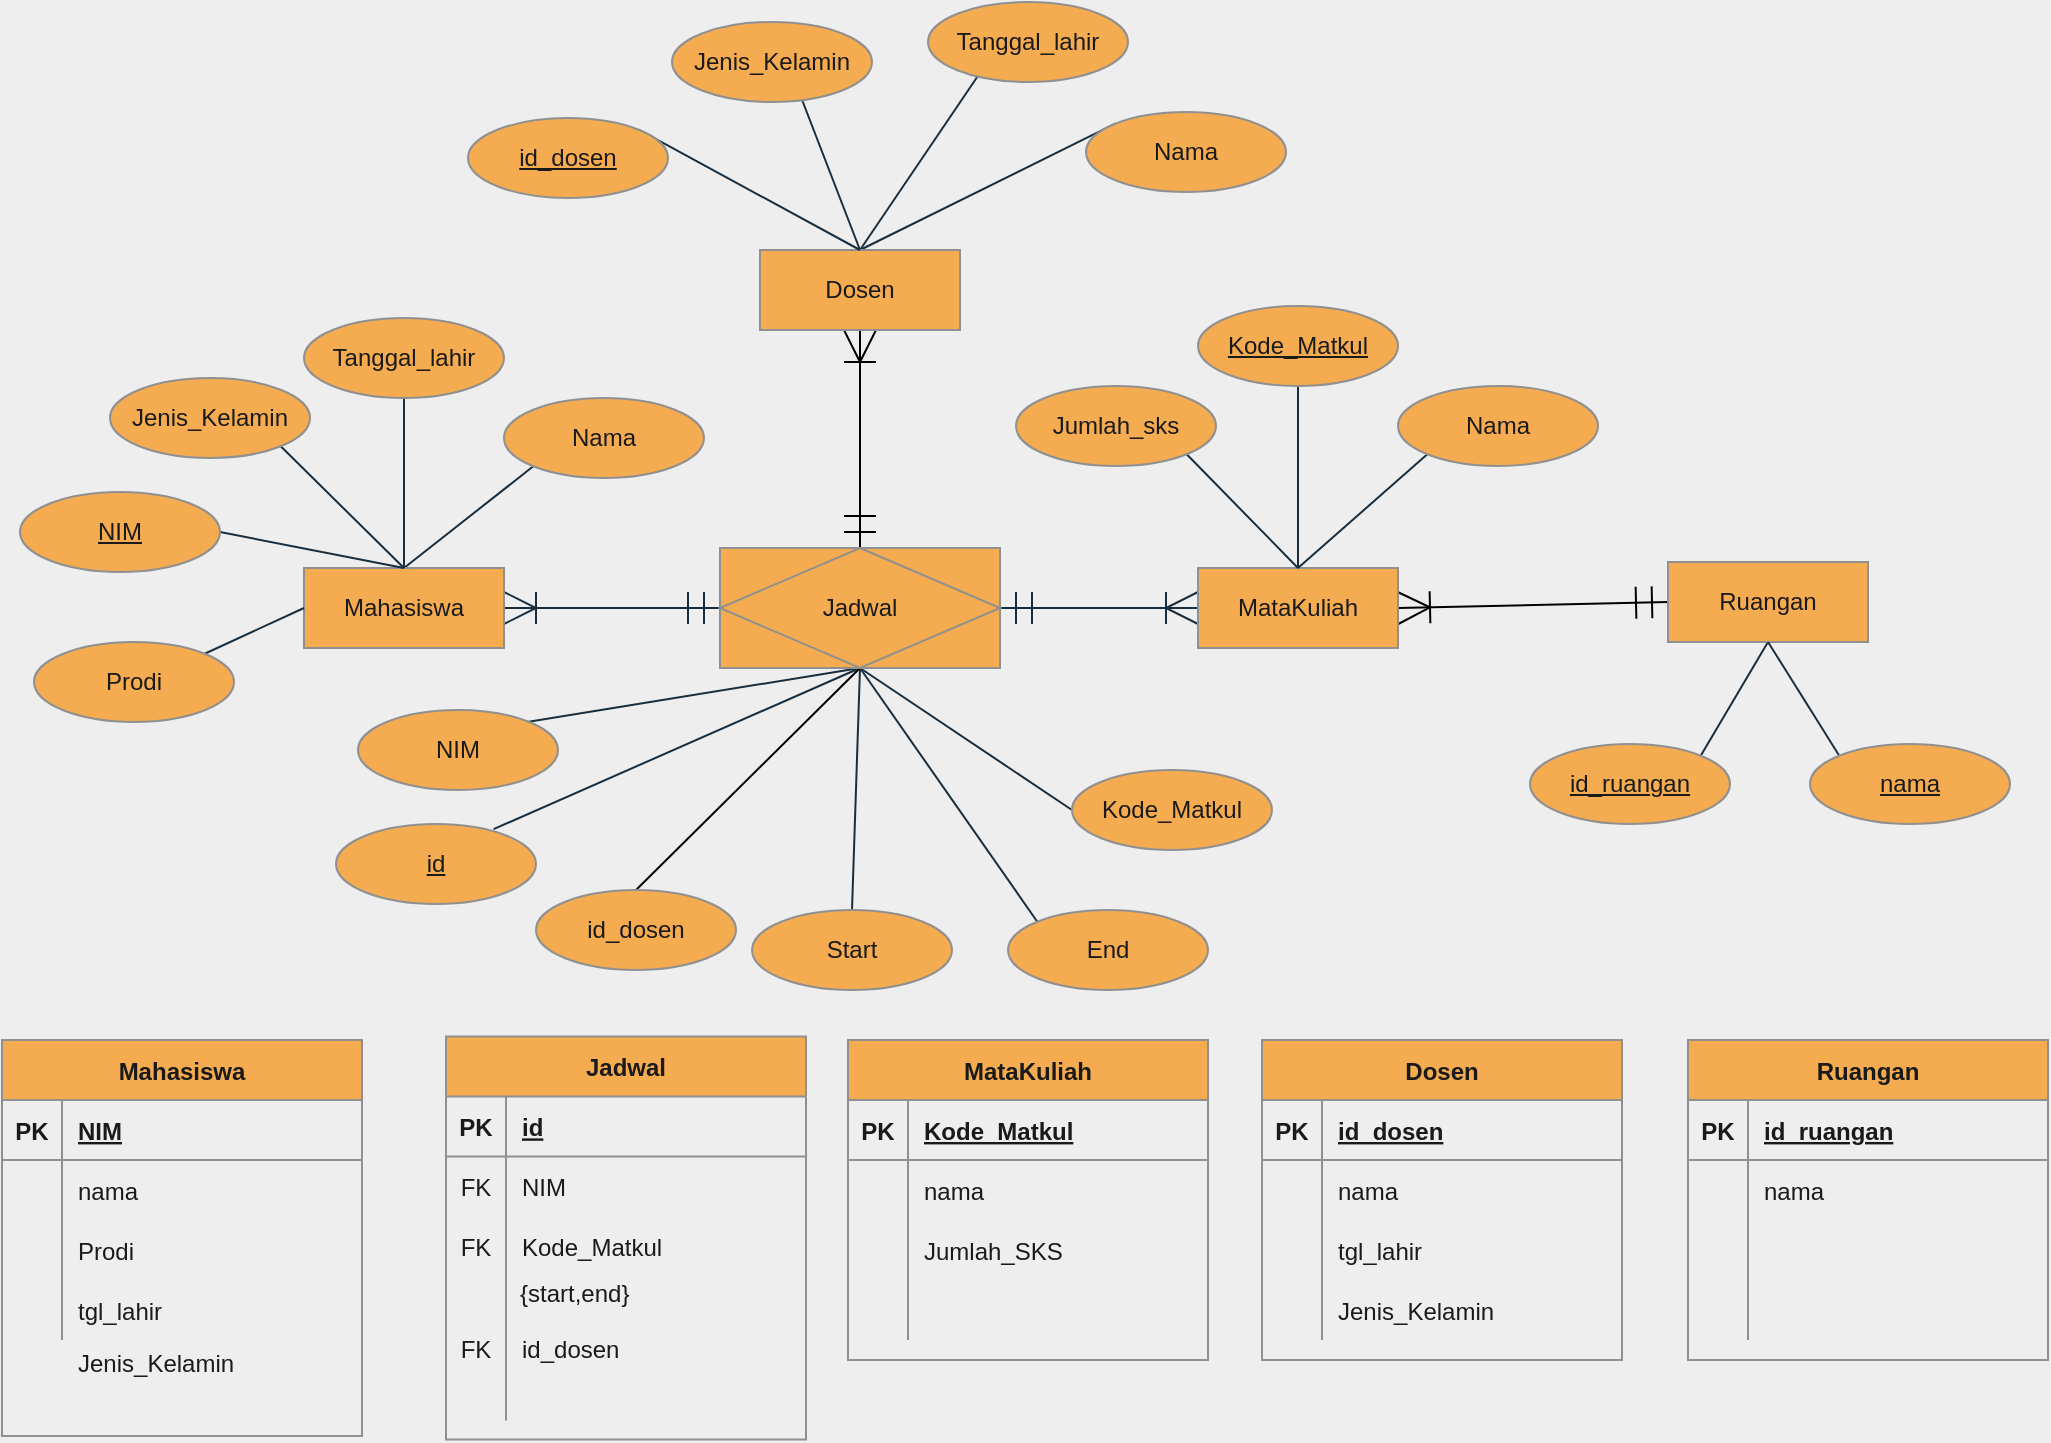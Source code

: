 <mxfile version="20.2.7" type="github">
  <diagram id="R2lEEEUBdFMjLlhIrx00" name="Page-1">
    <mxGraphModel dx="2077" dy="948" grid="0" gridSize="10" guides="1" tooltips="1" connect="1" arrows="1" fold="1" page="1" pageScale="1" pageWidth="1169" pageHeight="827" background="#EEEEEE" math="0" shadow="0" extFonts="Permanent Marker^https://fonts.googleapis.com/css?family=Permanent+Marker">
      <root>
        <mxCell id="0" />
        <mxCell id="1" parent="0" />
        <mxCell id="tj1qAG6clzv4lK2zqUOr-30" style="edgeStyle=none;curved=1;rounded=0;orthogonalLoop=1;jettySize=auto;html=1;exitX=1;exitY=0.5;exitDx=0;exitDy=0;entryX=0;entryY=0.5;entryDx=0;entryDy=0;fontColor=#1A1A1A;endArrow=ERmandOne;startSize=14;endSize=14;sourcePerimeterSpacing=8;targetPerimeterSpacing=8;strokeColor=#182E3E;endFill=0;startArrow=ERoneToMany;startFill=0;" parent="1" source="tj1qAG6clzv4lK2zqUOr-27" target="tj1qAG6clzv4lK2zqUOr-28" edge="1">
          <mxGeometry relative="1" as="geometry" />
        </mxCell>
        <mxCell id="tj1qAG6clzv4lK2zqUOr-43" style="edgeStyle=none;curved=1;rounded=0;orthogonalLoop=1;jettySize=auto;html=1;exitX=0.5;exitY=0;exitDx=0;exitDy=0;entryX=0;entryY=1;entryDx=0;entryDy=0;fontColor=#1A1A1A;startArrow=none;startFill=0;endArrow=none;endFill=0;startSize=14;endSize=14;sourcePerimeterSpacing=8;targetPerimeterSpacing=8;strokeColor=#182E3E;" parent="1" source="tj1qAG6clzv4lK2zqUOr-27" target="tj1qAG6clzv4lK2zqUOr-41" edge="1">
          <mxGeometry relative="1" as="geometry" />
        </mxCell>
        <mxCell id="tj1qAG6clzv4lK2zqUOr-27" value="Mahasiswa" style="whiteSpace=wrap;html=1;align=center;hachureGap=4;fontColor=#1A1A1A;strokeColor=#909090;fillColor=#F5AB50;" parent="1" vertex="1">
          <mxGeometry x="223" y="363" width="100" height="40" as="geometry" />
        </mxCell>
        <mxCell id="tj1qAG6clzv4lK2zqUOr-31" style="edgeStyle=none;curved=1;rounded=0;orthogonalLoop=1;jettySize=auto;html=1;exitX=1;exitY=0.5;exitDx=0;exitDy=0;entryX=0;entryY=0.5;entryDx=0;entryDy=0;fontColor=#1A1A1A;startArrow=ERmandOne;startFill=0;endArrow=ERoneToMany;endFill=0;startSize=14;endSize=14;sourcePerimeterSpacing=8;targetPerimeterSpacing=8;strokeColor=#182E3E;" parent="1" source="tj1qAG6clzv4lK2zqUOr-28" target="tj1qAG6clzv4lK2zqUOr-29" edge="1">
          <mxGeometry relative="1" as="geometry" />
        </mxCell>
        <mxCell id="tj1qAG6clzv4lK2zqUOr-52" style="edgeStyle=none;curved=1;rounded=0;orthogonalLoop=1;jettySize=auto;html=1;exitX=0.5;exitY=1;exitDx=0;exitDy=0;entryX=1;entryY=0;entryDx=0;entryDy=0;fontColor=#1A1A1A;startArrow=none;startFill=0;endArrow=none;endFill=0;startSize=14;endSize=14;sourcePerimeterSpacing=8;targetPerimeterSpacing=8;strokeColor=#182E3E;" parent="1" source="tj1qAG6clzv4lK2zqUOr-28" target="tj1qAG6clzv4lK2zqUOr-48" edge="1">
          <mxGeometry relative="1" as="geometry" />
        </mxCell>
        <mxCell id="tj1qAG6clzv4lK2zqUOr-53" style="edgeStyle=none;curved=1;rounded=0;orthogonalLoop=1;jettySize=auto;html=1;exitX=0.5;exitY=1;exitDx=0;exitDy=0;entryX=0.788;entryY=0.064;entryDx=0;entryDy=0;entryPerimeter=0;fontColor=#1A1A1A;startArrow=none;startFill=0;endArrow=none;endFill=0;startSize=14;endSize=14;sourcePerimeterSpacing=8;targetPerimeterSpacing=8;strokeColor=#182E3E;" parent="1" source="tj1qAG6clzv4lK2zqUOr-28" target="tj1qAG6clzv4lK2zqUOr-51" edge="1">
          <mxGeometry relative="1" as="geometry" />
        </mxCell>
        <mxCell id="tj1qAG6clzv4lK2zqUOr-54" style="edgeStyle=none;curved=1;rounded=0;orthogonalLoop=1;jettySize=auto;html=1;exitX=0.5;exitY=1;exitDx=0;exitDy=0;entryX=0.5;entryY=0;entryDx=0;entryDy=0;fontColor=#1A1A1A;startArrow=none;startFill=0;endArrow=none;endFill=0;startSize=14;endSize=14;sourcePerimeterSpacing=8;targetPerimeterSpacing=8;strokeColor=#182E3E;" parent="1" source="tj1qAG6clzv4lK2zqUOr-28" target="tj1qAG6clzv4lK2zqUOr-49" edge="1">
          <mxGeometry relative="1" as="geometry" />
        </mxCell>
        <mxCell id="tj1qAG6clzv4lK2zqUOr-55" style="edgeStyle=none;curved=1;rounded=0;orthogonalLoop=1;jettySize=auto;html=1;exitX=0.5;exitY=1;exitDx=0;exitDy=0;entryX=0;entryY=0;entryDx=0;entryDy=0;fontColor=#1A1A1A;startArrow=none;startFill=0;endArrow=none;endFill=0;startSize=14;endSize=14;sourcePerimeterSpacing=8;targetPerimeterSpacing=8;strokeColor=#182E3E;" parent="1" source="tj1qAG6clzv4lK2zqUOr-28" target="tj1qAG6clzv4lK2zqUOr-50" edge="1">
          <mxGeometry relative="1" as="geometry" />
        </mxCell>
        <mxCell id="tj1qAG6clzv4lK2zqUOr-56" style="edgeStyle=none;curved=1;rounded=0;orthogonalLoop=1;jettySize=auto;html=1;exitX=0.5;exitY=1;exitDx=0;exitDy=0;entryX=0;entryY=0.5;entryDx=0;entryDy=0;fontColor=#1A1A1A;startArrow=none;startFill=0;endArrow=none;endFill=0;startSize=14;endSize=14;sourcePerimeterSpacing=8;targetPerimeterSpacing=8;strokeColor=#182E3E;" parent="1" source="tj1qAG6clzv4lK2zqUOr-28" target="tj1qAG6clzv4lK2zqUOr-47" edge="1">
          <mxGeometry relative="1" as="geometry" />
        </mxCell>
        <mxCell id="xJEB5IkrqE4bIKncMa-O-28" style="edgeStyle=none;curved=1;rounded=0;orthogonalLoop=1;jettySize=auto;html=1;exitX=0.5;exitY=0;exitDx=0;exitDy=0;entryX=0.5;entryY=1;entryDx=0;entryDy=0;startArrow=ERmandOne;startFill=0;endArrow=ERoneToMany;endFill=0;startSize=14;endSize=14;sourcePerimeterSpacing=8;targetPerimeterSpacing=8;strokeColor=#000000;" edge="1" parent="1" source="tj1qAG6clzv4lK2zqUOr-28" target="xJEB5IkrqE4bIKncMa-O-20">
          <mxGeometry relative="1" as="geometry" />
        </mxCell>
        <mxCell id="xJEB5IkrqE4bIKncMa-O-30" style="edgeStyle=none;curved=1;rounded=0;orthogonalLoop=1;jettySize=auto;html=1;exitX=0.5;exitY=1;exitDx=0;exitDy=0;entryX=0.5;entryY=0;entryDx=0;entryDy=0;startArrow=none;startFill=0;endArrow=none;endFill=0;startSize=14;endSize=14;sourcePerimeterSpacing=8;targetPerimeterSpacing=8;strokeColor=#000000;" edge="1" parent="1" source="tj1qAG6clzv4lK2zqUOr-28" target="xJEB5IkrqE4bIKncMa-O-29">
          <mxGeometry relative="1" as="geometry" />
        </mxCell>
        <mxCell id="tj1qAG6clzv4lK2zqUOr-28" value="Jadwal" style="shape=associativeEntity;whiteSpace=wrap;html=1;align=center;hachureGap=4;fontColor=#1A1A1A;strokeColor=#909090;fillColor=#F5AB50;" parent="1" vertex="1">
          <mxGeometry x="431" y="353" width="140" height="60" as="geometry" />
        </mxCell>
        <mxCell id="xJEB5IkrqE4bIKncMa-O-16" style="edgeStyle=none;curved=1;rounded=0;orthogonalLoop=1;jettySize=auto;html=1;exitX=1;exitY=0.5;exitDx=0;exitDy=0;entryX=0;entryY=0.5;entryDx=0;entryDy=0;endArrow=ERmandOne;startSize=14;endSize=14;sourcePerimeterSpacing=8;targetPerimeterSpacing=8;strokeColor=#000000;endFill=0;startArrow=ERoneToMany;startFill=0;" edge="1" parent="1" source="tj1qAG6clzv4lK2zqUOr-29" target="tj1qAG6clzv4lK2zqUOr-73">
          <mxGeometry relative="1" as="geometry" />
        </mxCell>
        <mxCell id="tj1qAG6clzv4lK2zqUOr-29" value="MataKuliah" style="whiteSpace=wrap;html=1;align=center;hachureGap=4;fontColor=#1A1A1A;strokeColor=#909090;fillColor=#F5AB50;" parent="1" vertex="1">
          <mxGeometry x="670" y="363" width="100" height="40" as="geometry" />
        </mxCell>
        <mxCell id="tj1qAG6clzv4lK2zqUOr-44" style="edgeStyle=none;curved=1;rounded=0;orthogonalLoop=1;jettySize=auto;html=1;exitX=0.5;exitY=1;exitDx=0;exitDy=0;entryX=0.5;entryY=0;entryDx=0;entryDy=0;fontColor=#1A1A1A;startArrow=none;startFill=0;endArrow=none;endFill=0;startSize=14;endSize=14;sourcePerimeterSpacing=8;targetPerimeterSpacing=8;strokeColor=#182E3E;" parent="1" source="tj1qAG6clzv4lK2zqUOr-39" target="tj1qAG6clzv4lK2zqUOr-27" edge="1">
          <mxGeometry relative="1" as="geometry" />
        </mxCell>
        <mxCell id="tj1qAG6clzv4lK2zqUOr-39" value="Tanggal_lahir" style="ellipse;whiteSpace=wrap;html=1;align=center;hachureGap=4;fontColor=#1A1A1A;strokeColor=#909090;fillColor=#F5AB50;" parent="1" vertex="1">
          <mxGeometry x="223" y="238" width="100" height="40" as="geometry" />
        </mxCell>
        <mxCell id="tj1qAG6clzv4lK2zqUOr-45" style="edgeStyle=none;curved=1;rounded=0;orthogonalLoop=1;jettySize=auto;html=1;exitX=1;exitY=1;exitDx=0;exitDy=0;entryX=0.5;entryY=0;entryDx=0;entryDy=0;fontColor=#1A1A1A;startArrow=none;startFill=0;endArrow=none;endFill=0;startSize=14;endSize=14;sourcePerimeterSpacing=8;targetPerimeterSpacing=8;strokeColor=#182E3E;" parent="1" source="tj1qAG6clzv4lK2zqUOr-40" target="tj1qAG6clzv4lK2zqUOr-27" edge="1">
          <mxGeometry relative="1" as="geometry" />
        </mxCell>
        <mxCell id="tj1qAG6clzv4lK2zqUOr-40" value="Jenis_Kelamin" style="ellipse;whiteSpace=wrap;html=1;align=center;hachureGap=4;fontColor=#1A1A1A;strokeColor=#909090;fillColor=#F5AB50;" parent="1" vertex="1">
          <mxGeometry x="126" y="268" width="100" height="40" as="geometry" />
        </mxCell>
        <mxCell id="tj1qAG6clzv4lK2zqUOr-41" value="Nama" style="ellipse;whiteSpace=wrap;html=1;align=center;hachureGap=4;fontColor=#1A1A1A;strokeColor=#909090;fillColor=#F5AB50;" parent="1" vertex="1">
          <mxGeometry x="323" y="278" width="100" height="40" as="geometry" />
        </mxCell>
        <mxCell id="tj1qAG6clzv4lK2zqUOr-46" style="edgeStyle=none;curved=1;rounded=0;orthogonalLoop=1;jettySize=auto;html=1;exitX=1;exitY=0.5;exitDx=0;exitDy=0;entryX=0.5;entryY=0;entryDx=0;entryDy=0;fontColor=#1A1A1A;startArrow=none;startFill=0;endArrow=none;endFill=0;startSize=14;endSize=14;sourcePerimeterSpacing=8;targetPerimeterSpacing=8;strokeColor=#182E3E;" parent="1" source="tj1qAG6clzv4lK2zqUOr-42" target="tj1qAG6clzv4lK2zqUOr-27" edge="1">
          <mxGeometry relative="1" as="geometry" />
        </mxCell>
        <mxCell id="tj1qAG6clzv4lK2zqUOr-42" value="&lt;u&gt;NIM&lt;/u&gt;" style="ellipse;whiteSpace=wrap;html=1;align=center;hachureGap=4;fontColor=#1A1A1A;strokeColor=#909090;fillColor=#F5AB50;" parent="1" vertex="1">
          <mxGeometry x="81" y="325" width="100" height="40" as="geometry" />
        </mxCell>
        <mxCell id="tj1qAG6clzv4lK2zqUOr-47" value="Kode_Matkul&lt;span style=&quot;color: rgba(0, 0, 0, 0); font-family: monospace; font-size: 0px; text-align: start;&quot;&gt;%3CmxGraphModel%3E%3Croot%3E%3CmxCell%20id%3D%220%22%2F%3E%3CmxCell%20id%3D%221%22%20parent%3D%220%22%2F%3E%3CmxCell%20id%3D%222%22%20value%3D%22Attribute%22%20style%3D%22ellipse%3BwhiteSpace%3Dwrap%3Bhtml%3D1%3Balign%3Dcenter%3BhachureGap%3D4%3BfontColor%3D%231A1A1A%3BstrokeColor%3D%23909090%3BfillColor%3D%23F5AB50%3B%22%20vertex%3D%221%22%20parent%3D%221%22%3E%3CmxGeometry%20x%3D%22162%22%20y%3D%2262%22%20width%3D%22100%22%20height%3D%2240%22%20as%3D%22geometry%22%2F%3E%3C%2FmxCell%3E%3C%2Froot%3E%3C%2FmxGraphModel%3E&lt;/span&gt;" style="ellipse;whiteSpace=wrap;html=1;align=center;hachureGap=4;fontColor=#1A1A1A;strokeColor=#909090;fillColor=#F5AB50;" parent="1" vertex="1">
          <mxGeometry x="607" y="464" width="100" height="40" as="geometry" />
        </mxCell>
        <mxCell id="tj1qAG6clzv4lK2zqUOr-48" value="NIM" style="ellipse;whiteSpace=wrap;html=1;align=center;hachureGap=4;fontColor=#1A1A1A;strokeColor=#909090;fillColor=#F5AB50;" parent="1" vertex="1">
          <mxGeometry x="250" y="434" width="100" height="40" as="geometry" />
        </mxCell>
        <mxCell id="tj1qAG6clzv4lK2zqUOr-49" value="Start" style="ellipse;whiteSpace=wrap;html=1;align=center;hachureGap=4;fontColor=#1A1A1A;strokeColor=#909090;fillColor=#F5AB50;" parent="1" vertex="1">
          <mxGeometry x="447" y="534" width="100" height="40" as="geometry" />
        </mxCell>
        <mxCell id="tj1qAG6clzv4lK2zqUOr-50" value="End" style="ellipse;whiteSpace=wrap;html=1;align=center;hachureGap=4;fontColor=#1A1A1A;strokeColor=#909090;fillColor=#F5AB50;" parent="1" vertex="1">
          <mxGeometry x="575" y="534" width="100" height="40" as="geometry" />
        </mxCell>
        <mxCell id="tj1qAG6clzv4lK2zqUOr-51" value="id" style="ellipse;whiteSpace=wrap;html=1;align=center;hachureGap=4;fontColor=#1A1A1A;strokeColor=#909090;fillColor=#F5AB50;fontStyle=4" parent="1" vertex="1">
          <mxGeometry x="239" y="491" width="100" height="40" as="geometry" />
        </mxCell>
        <mxCell id="tj1qAG6clzv4lK2zqUOr-63" style="edgeStyle=none;curved=1;rounded=0;orthogonalLoop=1;jettySize=auto;html=1;exitX=0.5;exitY=1;exitDx=0;exitDy=0;entryX=0.5;entryY=0;entryDx=0;entryDy=0;fontColor=#1A1A1A;startArrow=none;startFill=0;endArrow=none;endFill=0;startSize=14;endSize=14;sourcePerimeterSpacing=8;targetPerimeterSpacing=8;strokeColor=#182E3E;" parent="1" source="tj1qAG6clzv4lK2zqUOr-57" target="tj1qAG6clzv4lK2zqUOr-29" edge="1">
          <mxGeometry relative="1" as="geometry" />
        </mxCell>
        <mxCell id="tj1qAG6clzv4lK2zqUOr-57" value="Kode_Matkul&lt;span style=&quot;color: rgba(0, 0, 0, 0); font-family: monospace; font-size: 0px; text-align: start;&quot;&gt;%3CmxGraphModel%3E%3Croot%3E%3CmxCell%20id%3D%220%22%2F%3E%3CmxCell%20id%3D%221%22%20parent%3D%220%22%2F%3E%3CmxCell%20id%3D%222%22%20value%3D%22Attribute%22%20style%3D%22ellipse%3BwhiteSpace%3Dwrap%3Bhtml%3D1%3Balign%3Dcenter%3BhachureGap%3D4%3BfontColor%3D%231A1A1A%3BstrokeColor%3D%23909090%3BfillColor%3D%23F5AB50%3B%22%20vertex%3D%221%22%20parent%3D%221%22%3E%3CmxGeometry%20x%3D%22162%22%20y%3D%2262%22%20width%3D%22100%22%20height%3D%2240%22%20as%3D%22geometry%22%2F%3E%3C%2FmxCell%3E%3C%2Froot%3E%3C%2FmxGraphModel%3E&lt;/span&gt;" style="ellipse;whiteSpace=wrap;html=1;align=center;hachureGap=4;fontColor=#1A1A1A;strokeColor=#909090;fillColor=#F5AB50;fontStyle=4" parent="1" vertex="1">
          <mxGeometry x="670" y="232" width="100" height="40" as="geometry" />
        </mxCell>
        <mxCell id="tj1qAG6clzv4lK2zqUOr-64" style="edgeStyle=none;curved=1;rounded=0;orthogonalLoop=1;jettySize=auto;html=1;exitX=0;exitY=1;exitDx=0;exitDy=0;entryX=0.5;entryY=0;entryDx=0;entryDy=0;fontColor=#1A1A1A;startArrow=none;startFill=0;endArrow=none;endFill=0;startSize=14;endSize=14;sourcePerimeterSpacing=8;targetPerimeterSpacing=8;strokeColor=#182E3E;" parent="1" source="tj1qAG6clzv4lK2zqUOr-58" target="tj1qAG6clzv4lK2zqUOr-29" edge="1">
          <mxGeometry relative="1" as="geometry" />
        </mxCell>
        <mxCell id="tj1qAG6clzv4lK2zqUOr-58" value="Nama" style="ellipse;whiteSpace=wrap;html=1;align=center;hachureGap=4;fontColor=#1A1A1A;strokeColor=#909090;fillColor=#F5AB50;" parent="1" vertex="1">
          <mxGeometry x="770" y="272" width="100" height="40" as="geometry" />
        </mxCell>
        <mxCell id="tj1qAG6clzv4lK2zqUOr-60" style="edgeStyle=none;curved=1;rounded=0;orthogonalLoop=1;jettySize=auto;html=1;exitX=1;exitY=1;exitDx=0;exitDy=0;entryX=0.5;entryY=0;entryDx=0;entryDy=0;fontColor=#1A1A1A;startArrow=none;startFill=0;endArrow=none;endFill=0;startSize=14;endSize=14;sourcePerimeterSpacing=8;targetPerimeterSpacing=8;strokeColor=#182E3E;" parent="1" source="tj1qAG6clzv4lK2zqUOr-59" target="tj1qAG6clzv4lK2zqUOr-29" edge="1">
          <mxGeometry relative="1" as="geometry" />
        </mxCell>
        <mxCell id="tj1qAG6clzv4lK2zqUOr-59" value="Jumlah_sks" style="ellipse;whiteSpace=wrap;html=1;align=center;hachureGap=4;fontColor=#1A1A1A;strokeColor=#909090;fillColor=#F5AB50;" parent="1" vertex="1">
          <mxGeometry x="579" y="272" width="100" height="40" as="geometry" />
        </mxCell>
        <mxCell id="tj1qAG6clzv4lK2zqUOr-77" style="edgeStyle=none;curved=1;rounded=0;orthogonalLoop=1;jettySize=auto;html=1;exitX=0.5;exitY=1;exitDx=0;exitDy=0;entryX=1;entryY=0;entryDx=0;entryDy=0;fontColor=#1A1A1A;startArrow=none;startFill=0;endArrow=none;endFill=0;startSize=14;endSize=14;sourcePerimeterSpacing=8;targetPerimeterSpacing=8;strokeColor=#182E3E;" parent="1" source="tj1qAG6clzv4lK2zqUOr-73" target="tj1qAG6clzv4lK2zqUOr-75" edge="1">
          <mxGeometry relative="1" as="geometry" />
        </mxCell>
        <mxCell id="tj1qAG6clzv4lK2zqUOr-73" value="Ruangan" style="whiteSpace=wrap;html=1;align=center;hachureGap=4;fontColor=#1A1A1A;strokeColor=#909090;fillColor=#F5AB50;" parent="1" vertex="1">
          <mxGeometry x="905" y="360" width="100" height="40" as="geometry" />
        </mxCell>
        <mxCell id="tj1qAG6clzv4lK2zqUOr-75" value="&lt;u&gt;id_ruangan&lt;/u&gt;" style="ellipse;whiteSpace=wrap;html=1;align=center;hachureGap=4;fontColor=#1A1A1A;strokeColor=#909090;fillColor=#F5AB50;" parent="1" vertex="1">
          <mxGeometry x="836" y="451" width="100" height="40" as="geometry" />
        </mxCell>
        <mxCell id="tj1qAG6clzv4lK2zqUOr-78" style="edgeStyle=none;curved=1;rounded=0;orthogonalLoop=1;jettySize=auto;html=1;exitX=0;exitY=0;exitDx=0;exitDy=0;entryX=0.5;entryY=1;entryDx=0;entryDy=0;fontColor=#1A1A1A;startArrow=none;startFill=0;endArrow=none;endFill=0;startSize=14;endSize=14;sourcePerimeterSpacing=8;targetPerimeterSpacing=8;strokeColor=#182E3E;" parent="1" source="tj1qAG6clzv4lK2zqUOr-76" target="tj1qAG6clzv4lK2zqUOr-73" edge="1">
          <mxGeometry relative="1" as="geometry" />
        </mxCell>
        <mxCell id="tj1qAG6clzv4lK2zqUOr-76" value="&lt;u&gt;nama&lt;/u&gt;" style="ellipse;whiteSpace=wrap;html=1;align=center;hachureGap=4;fontColor=#1A1A1A;strokeColor=#909090;fillColor=#F5AB50;" parent="1" vertex="1">
          <mxGeometry x="976" y="451" width="100" height="40" as="geometry" />
        </mxCell>
        <mxCell id="tj1qAG6clzv4lK2zqUOr-85" style="edgeStyle=none;curved=1;rounded=0;orthogonalLoop=1;jettySize=auto;html=1;exitX=1;exitY=0;exitDx=0;exitDy=0;fontColor=#1A1A1A;startArrow=none;startFill=0;endArrow=none;endFill=0;startSize=14;endSize=14;sourcePerimeterSpacing=8;targetPerimeterSpacing=8;strokeColor=#182E3E;entryX=0;entryY=0.5;entryDx=0;entryDy=0;" parent="1" source="tj1qAG6clzv4lK2zqUOr-114" target="tj1qAG6clzv4lK2zqUOr-27" edge="1">
          <mxGeometry relative="1" as="geometry">
            <mxPoint x="184" y="454" as="sourcePoint" />
            <mxPoint x="198" y="383" as="targetPoint" />
          </mxGeometry>
        </mxCell>
        <mxCell id="tj1qAG6clzv4lK2zqUOr-86" value="Mahasiswa" style="shape=table;startSize=30;container=1;collapsible=1;childLayout=tableLayout;fixedRows=1;rowLines=0;fontStyle=1;align=center;resizeLast=1;hachureGap=4;fontColor=#1A1A1A;strokeColor=#909090;fillColor=#F5AB50;" parent="1" vertex="1">
          <mxGeometry x="72" y="599" width="180" height="198" as="geometry" />
        </mxCell>
        <mxCell id="tj1qAG6clzv4lK2zqUOr-87" value="" style="shape=tableRow;horizontal=0;startSize=0;swimlaneHead=0;swimlaneBody=0;fillColor=none;collapsible=0;dropTarget=0;points=[[0,0.5],[1,0.5]];portConstraint=eastwest;top=0;left=0;right=0;bottom=1;hachureGap=4;fontColor=#1A1A1A;strokeColor=#909090;" parent="tj1qAG6clzv4lK2zqUOr-86" vertex="1">
          <mxGeometry y="30" width="180" height="30" as="geometry" />
        </mxCell>
        <mxCell id="tj1qAG6clzv4lK2zqUOr-88" value="PK" style="shape=partialRectangle;connectable=0;fillColor=none;top=0;left=0;bottom=0;right=0;fontStyle=1;overflow=hidden;hachureGap=4;fontColor=#1A1A1A;strokeColor=#909090;" parent="tj1qAG6clzv4lK2zqUOr-87" vertex="1">
          <mxGeometry width="30" height="30" as="geometry">
            <mxRectangle width="30" height="30" as="alternateBounds" />
          </mxGeometry>
        </mxCell>
        <mxCell id="tj1qAG6clzv4lK2zqUOr-89" value="NIM" style="shape=partialRectangle;connectable=0;fillColor=none;top=0;left=0;bottom=0;right=0;align=left;spacingLeft=6;fontStyle=5;overflow=hidden;hachureGap=4;fontColor=#1A1A1A;strokeColor=#909090;" parent="tj1qAG6clzv4lK2zqUOr-87" vertex="1">
          <mxGeometry x="30" width="150" height="30" as="geometry">
            <mxRectangle width="150" height="30" as="alternateBounds" />
          </mxGeometry>
        </mxCell>
        <mxCell id="tj1qAG6clzv4lK2zqUOr-90" value="" style="shape=tableRow;horizontal=0;startSize=0;swimlaneHead=0;swimlaneBody=0;fillColor=none;collapsible=0;dropTarget=0;points=[[0,0.5],[1,0.5]];portConstraint=eastwest;top=0;left=0;right=0;bottom=0;hachureGap=4;fontColor=#1A1A1A;strokeColor=#909090;" parent="tj1qAG6clzv4lK2zqUOr-86" vertex="1">
          <mxGeometry y="60" width="180" height="30" as="geometry" />
        </mxCell>
        <mxCell id="tj1qAG6clzv4lK2zqUOr-91" value="" style="shape=partialRectangle;connectable=0;fillColor=none;top=0;left=0;bottom=0;right=0;editable=1;overflow=hidden;hachureGap=4;fontColor=#1A1A1A;strokeColor=#909090;" parent="tj1qAG6clzv4lK2zqUOr-90" vertex="1">
          <mxGeometry width="30" height="30" as="geometry">
            <mxRectangle width="30" height="30" as="alternateBounds" />
          </mxGeometry>
        </mxCell>
        <mxCell id="tj1qAG6clzv4lK2zqUOr-92" value="nama" style="shape=partialRectangle;connectable=0;fillColor=none;top=0;left=0;bottom=0;right=0;align=left;spacingLeft=6;overflow=hidden;hachureGap=4;fontColor=#1A1A1A;strokeColor=#909090;" parent="tj1qAG6clzv4lK2zqUOr-90" vertex="1">
          <mxGeometry x="30" width="150" height="30" as="geometry">
            <mxRectangle width="150" height="30" as="alternateBounds" />
          </mxGeometry>
        </mxCell>
        <mxCell id="tj1qAG6clzv4lK2zqUOr-93" value="" style="shape=tableRow;horizontal=0;startSize=0;swimlaneHead=0;swimlaneBody=0;fillColor=none;collapsible=0;dropTarget=0;points=[[0,0.5],[1,0.5]];portConstraint=eastwest;top=0;left=0;right=0;bottom=0;hachureGap=4;fontColor=#1A1A1A;strokeColor=#909090;" parent="tj1qAG6clzv4lK2zqUOr-86" vertex="1">
          <mxGeometry y="90" width="180" height="30" as="geometry" />
        </mxCell>
        <mxCell id="tj1qAG6clzv4lK2zqUOr-94" value="" style="shape=partialRectangle;connectable=0;fillColor=none;top=0;left=0;bottom=0;right=0;editable=1;overflow=hidden;hachureGap=4;fontColor=#1A1A1A;strokeColor=#909090;" parent="tj1qAG6clzv4lK2zqUOr-93" vertex="1">
          <mxGeometry width="30" height="30" as="geometry">
            <mxRectangle width="30" height="30" as="alternateBounds" />
          </mxGeometry>
        </mxCell>
        <mxCell id="tj1qAG6clzv4lK2zqUOr-95" value="Prodi" style="shape=partialRectangle;connectable=0;fillColor=none;top=0;left=0;bottom=0;right=0;align=left;spacingLeft=6;overflow=hidden;hachureGap=4;fontColor=#1A1A1A;strokeColor=#909090;" parent="tj1qAG6clzv4lK2zqUOr-93" vertex="1">
          <mxGeometry x="30" width="150" height="30" as="geometry">
            <mxRectangle width="150" height="30" as="alternateBounds" />
          </mxGeometry>
        </mxCell>
        <mxCell id="tj1qAG6clzv4lK2zqUOr-96" value="" style="shape=tableRow;horizontal=0;startSize=0;swimlaneHead=0;swimlaneBody=0;fillColor=none;collapsible=0;dropTarget=0;points=[[0,0.5],[1,0.5]];portConstraint=eastwest;top=0;left=0;right=0;bottom=0;hachureGap=4;fontColor=#1A1A1A;strokeColor=#909090;" parent="tj1qAG6clzv4lK2zqUOr-86" vertex="1">
          <mxGeometry y="120" width="180" height="30" as="geometry" />
        </mxCell>
        <mxCell id="tj1qAG6clzv4lK2zqUOr-97" value="" style="shape=partialRectangle;connectable=0;fillColor=none;top=0;left=0;bottom=0;right=0;editable=1;overflow=hidden;hachureGap=4;fontColor=#1A1A1A;strokeColor=#909090;" parent="tj1qAG6clzv4lK2zqUOr-96" vertex="1">
          <mxGeometry width="30" height="30" as="geometry">
            <mxRectangle width="30" height="30" as="alternateBounds" />
          </mxGeometry>
        </mxCell>
        <mxCell id="tj1qAG6clzv4lK2zqUOr-98" value="tgl_lahir" style="shape=partialRectangle;connectable=0;fillColor=none;top=0;left=0;bottom=0;right=0;align=left;spacingLeft=6;overflow=hidden;hachureGap=4;fontColor=#1A1A1A;strokeColor=#909090;" parent="tj1qAG6clzv4lK2zqUOr-96" vertex="1">
          <mxGeometry x="30" width="150" height="30" as="geometry">
            <mxRectangle width="150" height="30" as="alternateBounds" />
          </mxGeometry>
        </mxCell>
        <mxCell id="tj1qAG6clzv4lK2zqUOr-113" value="Jenis_Kelamin" style="shape=partialRectangle;connectable=0;fillColor=none;top=0;left=0;bottom=0;right=0;align=left;spacingLeft=6;overflow=hidden;hachureGap=4;fontColor=#1A1A1A;strokeColor=#909090;" parent="1" vertex="1">
          <mxGeometry x="102" y="745" width="150" height="30" as="geometry">
            <mxRectangle width="150" height="30" as="alternateBounds" />
          </mxGeometry>
        </mxCell>
        <mxCell id="tj1qAG6clzv4lK2zqUOr-114" value="Prodi" style="ellipse;whiteSpace=wrap;html=1;align=center;hachureGap=4;fontColor=#1A1A1A;strokeColor=#909090;fillColor=#F5AB50;" parent="1" vertex="1">
          <mxGeometry x="88" y="400" width="100" height="40" as="geometry" />
        </mxCell>
        <mxCell id="tj1qAG6clzv4lK2zqUOr-115" value="Jadwal" style="shape=table;startSize=30;container=1;collapsible=1;childLayout=tableLayout;fixedRows=1;rowLines=0;fontStyle=1;align=center;resizeLast=1;hachureGap=4;fontColor=#1A1A1A;strokeColor=#909090;fillColor=#F5AB50;" parent="1" vertex="1">
          <mxGeometry x="294" y="597.2" width="180" height="201.606" as="geometry" />
        </mxCell>
        <mxCell id="tj1qAG6clzv4lK2zqUOr-116" value="" style="shape=tableRow;horizontal=0;startSize=0;swimlaneHead=0;swimlaneBody=0;fillColor=none;collapsible=0;dropTarget=0;points=[[0,0.5],[1,0.5]];portConstraint=eastwest;top=0;left=0;right=0;bottom=1;hachureGap=4;fontColor=#1A1A1A;strokeColor=#909090;" parent="tj1qAG6clzv4lK2zqUOr-115" vertex="1">
          <mxGeometry y="30" width="180" height="30" as="geometry" />
        </mxCell>
        <mxCell id="tj1qAG6clzv4lK2zqUOr-117" value="PK" style="shape=partialRectangle;connectable=0;fillColor=none;top=0;left=0;bottom=0;right=0;fontStyle=1;overflow=hidden;hachureGap=4;fontColor=#1A1A1A;strokeColor=#909090;" parent="tj1qAG6clzv4lK2zqUOr-116" vertex="1">
          <mxGeometry width="30" height="30" as="geometry">
            <mxRectangle width="30" height="30" as="alternateBounds" />
          </mxGeometry>
        </mxCell>
        <mxCell id="tj1qAG6clzv4lK2zqUOr-118" value="id" style="shape=partialRectangle;connectable=0;fillColor=none;top=0;left=0;bottom=0;right=0;align=left;spacingLeft=6;fontStyle=5;overflow=hidden;hachureGap=4;fontColor=#1A1A1A;strokeColor=#909090;" parent="tj1qAG6clzv4lK2zqUOr-116" vertex="1">
          <mxGeometry x="30" width="150" height="30" as="geometry">
            <mxRectangle width="150" height="30" as="alternateBounds" />
          </mxGeometry>
        </mxCell>
        <mxCell id="tj1qAG6clzv4lK2zqUOr-119" value="" style="shape=tableRow;horizontal=0;startSize=0;swimlaneHead=0;swimlaneBody=0;fillColor=none;collapsible=0;dropTarget=0;points=[[0,0.5],[1,0.5]];portConstraint=eastwest;top=0;left=0;right=0;bottom=0;hachureGap=4;fontColor=#1A1A1A;strokeColor=#909090;" parent="tj1qAG6clzv4lK2zqUOr-115" vertex="1">
          <mxGeometry y="60" width="180" height="30" as="geometry" />
        </mxCell>
        <mxCell id="tj1qAG6clzv4lK2zqUOr-120" value="FK" style="shape=partialRectangle;connectable=0;fillColor=none;top=0;left=0;bottom=0;right=0;editable=1;overflow=hidden;hachureGap=4;fontColor=#1A1A1A;strokeColor=#909090;" parent="tj1qAG6clzv4lK2zqUOr-119" vertex="1">
          <mxGeometry width="30" height="30" as="geometry">
            <mxRectangle width="30" height="30" as="alternateBounds" />
          </mxGeometry>
        </mxCell>
        <mxCell id="tj1qAG6clzv4lK2zqUOr-121" value="NIM" style="shape=partialRectangle;connectable=0;fillColor=none;top=0;left=0;bottom=0;right=0;align=left;spacingLeft=6;overflow=hidden;hachureGap=4;fontColor=#1A1A1A;strokeColor=#909090;" parent="tj1qAG6clzv4lK2zqUOr-119" vertex="1">
          <mxGeometry x="30" width="150" height="30" as="geometry">
            <mxRectangle width="150" height="30" as="alternateBounds" />
          </mxGeometry>
        </mxCell>
        <mxCell id="tj1qAG6clzv4lK2zqUOr-122" value="" style="shape=tableRow;horizontal=0;startSize=0;swimlaneHead=0;swimlaneBody=0;fillColor=none;collapsible=0;dropTarget=0;points=[[0,0.5],[1,0.5]];portConstraint=eastwest;top=0;left=0;right=0;bottom=0;hachureGap=4;fontColor=#1A1A1A;strokeColor=#909090;" parent="tj1qAG6clzv4lK2zqUOr-115" vertex="1">
          <mxGeometry y="90" width="180" height="30" as="geometry" />
        </mxCell>
        <mxCell id="tj1qAG6clzv4lK2zqUOr-123" value="FK" style="shape=partialRectangle;connectable=0;fillColor=none;top=0;left=0;bottom=0;right=0;editable=1;overflow=hidden;hachureGap=4;fontColor=#1A1A1A;strokeColor=#909090;" parent="tj1qAG6clzv4lK2zqUOr-122" vertex="1">
          <mxGeometry width="30" height="30" as="geometry">
            <mxRectangle width="30" height="30" as="alternateBounds" />
          </mxGeometry>
        </mxCell>
        <mxCell id="tj1qAG6clzv4lK2zqUOr-124" value="Kode_Matkul" style="shape=partialRectangle;connectable=0;fillColor=none;top=0;left=0;bottom=0;right=0;align=left;spacingLeft=6;overflow=hidden;hachureGap=4;fontColor=#1A1A1A;strokeColor=#909090;" parent="tj1qAG6clzv4lK2zqUOr-122" vertex="1">
          <mxGeometry x="30" width="150" height="30" as="geometry">
            <mxRectangle width="150" height="30" as="alternateBounds" />
          </mxGeometry>
        </mxCell>
        <mxCell id="tj1qAG6clzv4lK2zqUOr-125" value="" style="shape=tableRow;horizontal=0;startSize=0;swimlaneHead=0;swimlaneBody=0;fillColor=none;collapsible=0;dropTarget=0;points=[[0,0.5],[1,0.5]];portConstraint=eastwest;top=0;left=0;right=0;bottom=0;hachureGap=4;fontColor=#1A1A1A;strokeColor=#909090;" parent="tj1qAG6clzv4lK2zqUOr-115" vertex="1">
          <mxGeometry y="120" width="180" height="72" as="geometry" />
        </mxCell>
        <mxCell id="tj1qAG6clzv4lK2zqUOr-126" value="FK" style="shape=partialRectangle;connectable=0;fillColor=none;top=0;left=0;bottom=0;right=0;editable=1;overflow=hidden;hachureGap=4;fontColor=#1A1A1A;strokeColor=#909090;" parent="tj1qAG6clzv4lK2zqUOr-125" vertex="1">
          <mxGeometry width="30" height="72" as="geometry">
            <mxRectangle width="30" height="72" as="alternateBounds" />
          </mxGeometry>
        </mxCell>
        <mxCell id="tj1qAG6clzv4lK2zqUOr-127" value="id_dosen" style="shape=partialRectangle;connectable=0;fillColor=none;top=0;left=0;bottom=0;right=0;align=left;spacingLeft=6;overflow=hidden;hachureGap=4;fontColor=#1A1A1A;strokeColor=#909090;" parent="tj1qAG6clzv4lK2zqUOr-125" vertex="1">
          <mxGeometry x="30" width="150" height="72" as="geometry">
            <mxRectangle width="150" height="72" as="alternateBounds" />
          </mxGeometry>
        </mxCell>
        <mxCell id="tj1qAG6clzv4lK2zqUOr-128" value="MataKuliah" style="shape=table;startSize=30;container=1;collapsible=1;childLayout=tableLayout;fixedRows=1;rowLines=0;fontStyle=1;align=center;resizeLast=1;hachureGap=4;fontColor=#1A1A1A;strokeColor=#909090;fillColor=#F5AB50;" parent="1" vertex="1">
          <mxGeometry x="495" y="599" width="180" height="160" as="geometry" />
        </mxCell>
        <mxCell id="tj1qAG6clzv4lK2zqUOr-129" value="" style="shape=tableRow;horizontal=0;startSize=0;swimlaneHead=0;swimlaneBody=0;fillColor=none;collapsible=0;dropTarget=0;points=[[0,0.5],[1,0.5]];portConstraint=eastwest;top=0;left=0;right=0;bottom=1;hachureGap=4;fontColor=#1A1A1A;strokeColor=#909090;" parent="tj1qAG6clzv4lK2zqUOr-128" vertex="1">
          <mxGeometry y="30" width="180" height="30" as="geometry" />
        </mxCell>
        <mxCell id="tj1qAG6clzv4lK2zqUOr-130" value="PK" style="shape=partialRectangle;connectable=0;fillColor=none;top=0;left=0;bottom=0;right=0;fontStyle=1;overflow=hidden;hachureGap=4;fontColor=#1A1A1A;strokeColor=#909090;" parent="tj1qAG6clzv4lK2zqUOr-129" vertex="1">
          <mxGeometry width="30" height="30" as="geometry">
            <mxRectangle width="30" height="30" as="alternateBounds" />
          </mxGeometry>
        </mxCell>
        <mxCell id="tj1qAG6clzv4lK2zqUOr-131" value="Kode_Matkul" style="shape=partialRectangle;connectable=0;fillColor=none;top=0;left=0;bottom=0;right=0;align=left;spacingLeft=6;fontStyle=5;overflow=hidden;hachureGap=4;fontColor=#1A1A1A;strokeColor=#909090;" parent="tj1qAG6clzv4lK2zqUOr-129" vertex="1">
          <mxGeometry x="30" width="150" height="30" as="geometry">
            <mxRectangle width="150" height="30" as="alternateBounds" />
          </mxGeometry>
        </mxCell>
        <mxCell id="tj1qAG6clzv4lK2zqUOr-132" value="" style="shape=tableRow;horizontal=0;startSize=0;swimlaneHead=0;swimlaneBody=0;fillColor=none;collapsible=0;dropTarget=0;points=[[0,0.5],[1,0.5]];portConstraint=eastwest;top=0;left=0;right=0;bottom=0;hachureGap=4;fontColor=#1A1A1A;strokeColor=#909090;" parent="tj1qAG6clzv4lK2zqUOr-128" vertex="1">
          <mxGeometry y="60" width="180" height="30" as="geometry" />
        </mxCell>
        <mxCell id="tj1qAG6clzv4lK2zqUOr-133" value="" style="shape=partialRectangle;connectable=0;fillColor=none;top=0;left=0;bottom=0;right=0;editable=1;overflow=hidden;hachureGap=4;fontColor=#1A1A1A;strokeColor=#909090;" parent="tj1qAG6clzv4lK2zqUOr-132" vertex="1">
          <mxGeometry width="30" height="30" as="geometry">
            <mxRectangle width="30" height="30" as="alternateBounds" />
          </mxGeometry>
        </mxCell>
        <mxCell id="tj1qAG6clzv4lK2zqUOr-134" value="nama" style="shape=partialRectangle;connectable=0;fillColor=none;top=0;left=0;bottom=0;right=0;align=left;spacingLeft=6;overflow=hidden;hachureGap=4;fontColor=#1A1A1A;strokeColor=#909090;" parent="tj1qAG6clzv4lK2zqUOr-132" vertex="1">
          <mxGeometry x="30" width="150" height="30" as="geometry">
            <mxRectangle width="150" height="30" as="alternateBounds" />
          </mxGeometry>
        </mxCell>
        <mxCell id="tj1qAG6clzv4lK2zqUOr-135" value="" style="shape=tableRow;horizontal=0;startSize=0;swimlaneHead=0;swimlaneBody=0;fillColor=none;collapsible=0;dropTarget=0;points=[[0,0.5],[1,0.5]];portConstraint=eastwest;top=0;left=0;right=0;bottom=0;hachureGap=4;fontColor=#1A1A1A;strokeColor=#909090;" parent="tj1qAG6clzv4lK2zqUOr-128" vertex="1">
          <mxGeometry y="90" width="180" height="30" as="geometry" />
        </mxCell>
        <mxCell id="tj1qAG6clzv4lK2zqUOr-136" value="" style="shape=partialRectangle;connectable=0;fillColor=none;top=0;left=0;bottom=0;right=0;editable=1;overflow=hidden;hachureGap=4;fontColor=#1A1A1A;strokeColor=#909090;" parent="tj1qAG6clzv4lK2zqUOr-135" vertex="1">
          <mxGeometry width="30" height="30" as="geometry">
            <mxRectangle width="30" height="30" as="alternateBounds" />
          </mxGeometry>
        </mxCell>
        <mxCell id="tj1qAG6clzv4lK2zqUOr-137" value="Jumlah_SKS" style="shape=partialRectangle;connectable=0;fillColor=none;top=0;left=0;bottom=0;right=0;align=left;spacingLeft=6;overflow=hidden;hachureGap=4;fontColor=#1A1A1A;strokeColor=#909090;" parent="tj1qAG6clzv4lK2zqUOr-135" vertex="1">
          <mxGeometry x="30" width="150" height="30" as="geometry">
            <mxRectangle width="150" height="30" as="alternateBounds" />
          </mxGeometry>
        </mxCell>
        <mxCell id="tj1qAG6clzv4lK2zqUOr-138" value="" style="shape=tableRow;horizontal=0;startSize=0;swimlaneHead=0;swimlaneBody=0;fillColor=none;collapsible=0;dropTarget=0;points=[[0,0.5],[1,0.5]];portConstraint=eastwest;top=0;left=0;right=0;bottom=0;hachureGap=4;fontColor=#1A1A1A;strokeColor=#909090;" parent="tj1qAG6clzv4lK2zqUOr-128" vertex="1">
          <mxGeometry y="120" width="180" height="30" as="geometry" />
        </mxCell>
        <mxCell id="tj1qAG6clzv4lK2zqUOr-139" value="" style="shape=partialRectangle;connectable=0;fillColor=none;top=0;left=0;bottom=0;right=0;editable=1;overflow=hidden;hachureGap=4;fontColor=#1A1A1A;strokeColor=#909090;" parent="tj1qAG6clzv4lK2zqUOr-138" vertex="1">
          <mxGeometry width="30" height="30" as="geometry">
            <mxRectangle width="30" height="30" as="alternateBounds" />
          </mxGeometry>
        </mxCell>
        <mxCell id="tj1qAG6clzv4lK2zqUOr-140" value="" style="shape=partialRectangle;connectable=0;fillColor=none;top=0;left=0;bottom=0;right=0;align=left;spacingLeft=6;overflow=hidden;hachureGap=4;fontColor=#1A1A1A;strokeColor=#909090;" parent="tj1qAG6clzv4lK2zqUOr-138" vertex="1">
          <mxGeometry x="30" width="150" height="30" as="geometry">
            <mxRectangle width="150" height="30" as="alternateBounds" />
          </mxGeometry>
        </mxCell>
        <mxCell id="tj1qAG6clzv4lK2zqUOr-141" value="Dosen" style="shape=table;startSize=30;container=1;collapsible=1;childLayout=tableLayout;fixedRows=1;rowLines=0;fontStyle=1;align=center;resizeLast=1;hachureGap=4;fontColor=#1A1A1A;strokeColor=#909090;fillColor=#F5AB50;" parent="1" vertex="1">
          <mxGeometry x="702" y="599" width="180" height="160" as="geometry" />
        </mxCell>
        <mxCell id="tj1qAG6clzv4lK2zqUOr-142" value="" style="shape=tableRow;horizontal=0;startSize=0;swimlaneHead=0;swimlaneBody=0;fillColor=none;collapsible=0;dropTarget=0;points=[[0,0.5],[1,0.5]];portConstraint=eastwest;top=0;left=0;right=0;bottom=1;hachureGap=4;fontColor=#1A1A1A;strokeColor=#909090;" parent="tj1qAG6clzv4lK2zqUOr-141" vertex="1">
          <mxGeometry y="30" width="180" height="30" as="geometry" />
        </mxCell>
        <mxCell id="tj1qAG6clzv4lK2zqUOr-143" value="PK" style="shape=partialRectangle;connectable=0;fillColor=none;top=0;left=0;bottom=0;right=0;fontStyle=1;overflow=hidden;hachureGap=4;fontColor=#1A1A1A;strokeColor=#909090;" parent="tj1qAG6clzv4lK2zqUOr-142" vertex="1">
          <mxGeometry width="30" height="30" as="geometry">
            <mxRectangle width="30" height="30" as="alternateBounds" />
          </mxGeometry>
        </mxCell>
        <mxCell id="tj1qAG6clzv4lK2zqUOr-144" value="id_dosen" style="shape=partialRectangle;connectable=0;fillColor=none;top=0;left=0;bottom=0;right=0;align=left;spacingLeft=6;fontStyle=5;overflow=hidden;hachureGap=4;fontColor=#1A1A1A;strokeColor=#909090;" parent="tj1qAG6clzv4lK2zqUOr-142" vertex="1">
          <mxGeometry x="30" width="150" height="30" as="geometry">
            <mxRectangle width="150" height="30" as="alternateBounds" />
          </mxGeometry>
        </mxCell>
        <mxCell id="tj1qAG6clzv4lK2zqUOr-145" value="" style="shape=tableRow;horizontal=0;startSize=0;swimlaneHead=0;swimlaneBody=0;fillColor=none;collapsible=0;dropTarget=0;points=[[0,0.5],[1,0.5]];portConstraint=eastwest;top=0;left=0;right=0;bottom=0;hachureGap=4;fontColor=#1A1A1A;strokeColor=#909090;" parent="tj1qAG6clzv4lK2zqUOr-141" vertex="1">
          <mxGeometry y="60" width="180" height="30" as="geometry" />
        </mxCell>
        <mxCell id="tj1qAG6clzv4lK2zqUOr-146" value="" style="shape=partialRectangle;connectable=0;fillColor=none;top=0;left=0;bottom=0;right=0;editable=1;overflow=hidden;hachureGap=4;fontColor=#1A1A1A;strokeColor=#909090;" parent="tj1qAG6clzv4lK2zqUOr-145" vertex="1">
          <mxGeometry width="30" height="30" as="geometry">
            <mxRectangle width="30" height="30" as="alternateBounds" />
          </mxGeometry>
        </mxCell>
        <mxCell id="tj1qAG6clzv4lK2zqUOr-147" value="nama" style="shape=partialRectangle;connectable=0;fillColor=none;top=0;left=0;bottom=0;right=0;align=left;spacingLeft=6;overflow=hidden;hachureGap=4;fontColor=#1A1A1A;strokeColor=#909090;" parent="tj1qAG6clzv4lK2zqUOr-145" vertex="1">
          <mxGeometry x="30" width="150" height="30" as="geometry">
            <mxRectangle width="150" height="30" as="alternateBounds" />
          </mxGeometry>
        </mxCell>
        <mxCell id="tj1qAG6clzv4lK2zqUOr-148" value="" style="shape=tableRow;horizontal=0;startSize=0;swimlaneHead=0;swimlaneBody=0;fillColor=none;collapsible=0;dropTarget=0;points=[[0,0.5],[1,0.5]];portConstraint=eastwest;top=0;left=0;right=0;bottom=0;hachureGap=4;fontColor=#1A1A1A;strokeColor=#909090;" parent="tj1qAG6clzv4lK2zqUOr-141" vertex="1">
          <mxGeometry y="90" width="180" height="30" as="geometry" />
        </mxCell>
        <mxCell id="tj1qAG6clzv4lK2zqUOr-149" value="" style="shape=partialRectangle;connectable=0;fillColor=none;top=0;left=0;bottom=0;right=0;editable=1;overflow=hidden;hachureGap=4;fontColor=#1A1A1A;strokeColor=#909090;" parent="tj1qAG6clzv4lK2zqUOr-148" vertex="1">
          <mxGeometry width="30" height="30" as="geometry">
            <mxRectangle width="30" height="30" as="alternateBounds" />
          </mxGeometry>
        </mxCell>
        <mxCell id="tj1qAG6clzv4lK2zqUOr-150" value="tgl_lahir" style="shape=partialRectangle;connectable=0;fillColor=none;top=0;left=0;bottom=0;right=0;align=left;spacingLeft=6;overflow=hidden;hachureGap=4;fontColor=#1A1A1A;strokeColor=#909090;" parent="tj1qAG6clzv4lK2zqUOr-148" vertex="1">
          <mxGeometry x="30" width="150" height="30" as="geometry">
            <mxRectangle width="150" height="30" as="alternateBounds" />
          </mxGeometry>
        </mxCell>
        <mxCell id="tj1qAG6clzv4lK2zqUOr-151" value="" style="shape=tableRow;horizontal=0;startSize=0;swimlaneHead=0;swimlaneBody=0;fillColor=none;collapsible=0;dropTarget=0;points=[[0,0.5],[1,0.5]];portConstraint=eastwest;top=0;left=0;right=0;bottom=0;hachureGap=4;fontColor=#1A1A1A;strokeColor=#909090;" parent="tj1qAG6clzv4lK2zqUOr-141" vertex="1">
          <mxGeometry y="120" width="180" height="30" as="geometry" />
        </mxCell>
        <mxCell id="tj1qAG6clzv4lK2zqUOr-152" value="" style="shape=partialRectangle;connectable=0;fillColor=none;top=0;left=0;bottom=0;right=0;editable=1;overflow=hidden;hachureGap=4;fontColor=#1A1A1A;strokeColor=#909090;" parent="tj1qAG6clzv4lK2zqUOr-151" vertex="1">
          <mxGeometry width="30" height="30" as="geometry">
            <mxRectangle width="30" height="30" as="alternateBounds" />
          </mxGeometry>
        </mxCell>
        <mxCell id="tj1qAG6clzv4lK2zqUOr-153" value="Jenis_Kelamin" style="shape=partialRectangle;connectable=0;fillColor=none;top=0;left=0;bottom=0;right=0;align=left;spacingLeft=6;overflow=hidden;hachureGap=4;fontColor=#1A1A1A;strokeColor=#909090;" parent="tj1qAG6clzv4lK2zqUOr-151" vertex="1">
          <mxGeometry x="30" width="150" height="30" as="geometry">
            <mxRectangle width="150" height="30" as="alternateBounds" />
          </mxGeometry>
        </mxCell>
        <mxCell id="tj1qAG6clzv4lK2zqUOr-154" value="Ruangan" style="shape=table;startSize=30;container=1;collapsible=1;childLayout=tableLayout;fixedRows=1;rowLines=0;fontStyle=1;align=center;resizeLast=1;hachureGap=4;fontColor=#1A1A1A;strokeColor=#909090;fillColor=#F5AB50;" parent="1" vertex="1">
          <mxGeometry x="915" y="599" width="180" height="160" as="geometry" />
        </mxCell>
        <mxCell id="tj1qAG6clzv4lK2zqUOr-155" value="" style="shape=tableRow;horizontal=0;startSize=0;swimlaneHead=0;swimlaneBody=0;fillColor=none;collapsible=0;dropTarget=0;points=[[0,0.5],[1,0.5]];portConstraint=eastwest;top=0;left=0;right=0;bottom=1;hachureGap=4;fontColor=#1A1A1A;strokeColor=#909090;" parent="tj1qAG6clzv4lK2zqUOr-154" vertex="1">
          <mxGeometry y="30" width="180" height="30" as="geometry" />
        </mxCell>
        <mxCell id="tj1qAG6clzv4lK2zqUOr-156" value="PK" style="shape=partialRectangle;connectable=0;fillColor=none;top=0;left=0;bottom=0;right=0;fontStyle=1;overflow=hidden;hachureGap=4;fontColor=#1A1A1A;strokeColor=#909090;" parent="tj1qAG6clzv4lK2zqUOr-155" vertex="1">
          <mxGeometry width="30" height="30" as="geometry">
            <mxRectangle width="30" height="30" as="alternateBounds" />
          </mxGeometry>
        </mxCell>
        <mxCell id="tj1qAG6clzv4lK2zqUOr-157" value="id_ruangan" style="shape=partialRectangle;connectable=0;fillColor=none;top=0;left=0;bottom=0;right=0;align=left;spacingLeft=6;fontStyle=5;overflow=hidden;hachureGap=4;fontColor=#1A1A1A;strokeColor=#909090;" parent="tj1qAG6clzv4lK2zqUOr-155" vertex="1">
          <mxGeometry x="30" width="150" height="30" as="geometry">
            <mxRectangle width="150" height="30" as="alternateBounds" />
          </mxGeometry>
        </mxCell>
        <mxCell id="tj1qAG6clzv4lK2zqUOr-158" value="" style="shape=tableRow;horizontal=0;startSize=0;swimlaneHead=0;swimlaneBody=0;fillColor=none;collapsible=0;dropTarget=0;points=[[0,0.5],[1,0.5]];portConstraint=eastwest;top=0;left=0;right=0;bottom=0;hachureGap=4;fontColor=#1A1A1A;strokeColor=#909090;" parent="tj1qAG6clzv4lK2zqUOr-154" vertex="1">
          <mxGeometry y="60" width="180" height="30" as="geometry" />
        </mxCell>
        <mxCell id="tj1qAG6clzv4lK2zqUOr-159" value="" style="shape=partialRectangle;connectable=0;fillColor=none;top=0;left=0;bottom=0;right=0;editable=1;overflow=hidden;hachureGap=4;fontColor=#1A1A1A;strokeColor=#909090;" parent="tj1qAG6clzv4lK2zqUOr-158" vertex="1">
          <mxGeometry width="30" height="30" as="geometry">
            <mxRectangle width="30" height="30" as="alternateBounds" />
          </mxGeometry>
        </mxCell>
        <mxCell id="tj1qAG6clzv4lK2zqUOr-160" value="nama" style="shape=partialRectangle;connectable=0;fillColor=none;top=0;left=0;bottom=0;right=0;align=left;spacingLeft=6;overflow=hidden;hachureGap=4;fontColor=#1A1A1A;strokeColor=#909090;" parent="tj1qAG6clzv4lK2zqUOr-158" vertex="1">
          <mxGeometry x="30" width="150" height="30" as="geometry">
            <mxRectangle width="150" height="30" as="alternateBounds" />
          </mxGeometry>
        </mxCell>
        <mxCell id="tj1qAG6clzv4lK2zqUOr-161" value="" style="shape=tableRow;horizontal=0;startSize=0;swimlaneHead=0;swimlaneBody=0;fillColor=none;collapsible=0;dropTarget=0;points=[[0,0.5],[1,0.5]];portConstraint=eastwest;top=0;left=0;right=0;bottom=0;hachureGap=4;fontColor=#1A1A1A;strokeColor=#909090;" parent="tj1qAG6clzv4lK2zqUOr-154" vertex="1">
          <mxGeometry y="90" width="180" height="30" as="geometry" />
        </mxCell>
        <mxCell id="tj1qAG6clzv4lK2zqUOr-162" value="" style="shape=partialRectangle;connectable=0;fillColor=none;top=0;left=0;bottom=0;right=0;editable=1;overflow=hidden;hachureGap=4;fontColor=#1A1A1A;strokeColor=#909090;" parent="tj1qAG6clzv4lK2zqUOr-161" vertex="1">
          <mxGeometry width="30" height="30" as="geometry">
            <mxRectangle width="30" height="30" as="alternateBounds" />
          </mxGeometry>
        </mxCell>
        <mxCell id="tj1qAG6clzv4lK2zqUOr-163" value="" style="shape=partialRectangle;connectable=0;fillColor=none;top=0;left=0;bottom=0;right=0;align=left;spacingLeft=6;overflow=hidden;hachureGap=4;fontColor=#1A1A1A;strokeColor=#909090;" parent="tj1qAG6clzv4lK2zqUOr-161" vertex="1">
          <mxGeometry x="30" width="150" height="30" as="geometry">
            <mxRectangle width="150" height="30" as="alternateBounds" />
          </mxGeometry>
        </mxCell>
        <mxCell id="tj1qAG6clzv4lK2zqUOr-164" value="" style="shape=tableRow;horizontal=0;startSize=0;swimlaneHead=0;swimlaneBody=0;fillColor=none;collapsible=0;dropTarget=0;points=[[0,0.5],[1,0.5]];portConstraint=eastwest;top=0;left=0;right=0;bottom=0;hachureGap=4;fontColor=#1A1A1A;strokeColor=#909090;" parent="tj1qAG6clzv4lK2zqUOr-154" vertex="1">
          <mxGeometry y="120" width="180" height="30" as="geometry" />
        </mxCell>
        <mxCell id="tj1qAG6clzv4lK2zqUOr-165" value="" style="shape=partialRectangle;connectable=0;fillColor=none;top=0;left=0;bottom=0;right=0;editable=1;overflow=hidden;hachureGap=4;fontColor=#1A1A1A;strokeColor=#909090;" parent="tj1qAG6clzv4lK2zqUOr-164" vertex="1">
          <mxGeometry width="30" height="30" as="geometry">
            <mxRectangle width="30" height="30" as="alternateBounds" />
          </mxGeometry>
        </mxCell>
        <mxCell id="tj1qAG6clzv4lK2zqUOr-166" value="" style="shape=partialRectangle;connectable=0;fillColor=none;top=0;left=0;bottom=0;right=0;align=left;spacingLeft=6;overflow=hidden;hachureGap=4;fontColor=#1A1A1A;strokeColor=#909090;" parent="tj1qAG6clzv4lK2zqUOr-164" vertex="1">
          <mxGeometry x="30" width="150" height="30" as="geometry">
            <mxRectangle width="150" height="30" as="alternateBounds" />
          </mxGeometry>
        </mxCell>
        <mxCell id="xJEB5IkrqE4bIKncMa-O-17" style="edgeStyle=none;curved=1;rounded=0;orthogonalLoop=1;jettySize=auto;html=1;exitX=0.5;exitY=0;exitDx=0;exitDy=0;entryX=0.5;entryY=0;entryDx=0;entryDy=0;fontColor=#1A1A1A;startArrow=none;startFill=0;endArrow=none;endFill=0;startSize=14;endSize=14;sourcePerimeterSpacing=8;targetPerimeterSpacing=8;strokeColor=#182E3E;" edge="1" parent="1" source="xJEB5IkrqE4bIKncMa-O-20" target="xJEB5IkrqE4bIKncMa-O-22">
          <mxGeometry relative="1" as="geometry" />
        </mxCell>
        <mxCell id="xJEB5IkrqE4bIKncMa-O-18" style="edgeStyle=none;curved=1;rounded=0;orthogonalLoop=1;jettySize=auto;html=1;exitX=0.5;exitY=0;exitDx=0;exitDy=0;entryX=0.5;entryY=0;entryDx=0;entryDy=0;fontColor=#1A1A1A;startArrow=none;startFill=0;endArrow=none;endFill=0;startSize=14;endSize=14;sourcePerimeterSpacing=8;targetPerimeterSpacing=8;strokeColor=#182E3E;" edge="1" parent="1" source="xJEB5IkrqE4bIKncMa-O-20" target="xJEB5IkrqE4bIKncMa-O-21">
          <mxGeometry relative="1" as="geometry" />
        </mxCell>
        <mxCell id="xJEB5IkrqE4bIKncMa-O-19" style="edgeStyle=none;curved=1;rounded=0;orthogonalLoop=1;jettySize=auto;html=1;entryX=0;entryY=0;entryDx=0;entryDy=0;fontColor=#1A1A1A;startArrow=none;startFill=0;endArrow=none;endFill=0;startSize=14;endSize=14;sourcePerimeterSpacing=8;targetPerimeterSpacing=8;strokeColor=#182E3E;exitX=0.5;exitY=0;exitDx=0;exitDy=0;" edge="1" parent="1" source="xJEB5IkrqE4bIKncMa-O-20" target="xJEB5IkrqE4bIKncMa-O-23">
          <mxGeometry relative="1" as="geometry">
            <mxPoint x="572" y="189" as="sourcePoint" />
          </mxGeometry>
        </mxCell>
        <mxCell id="xJEB5IkrqE4bIKncMa-O-20" value="Dosen" style="whiteSpace=wrap;html=1;align=center;hachureGap=4;fontColor=#1A1A1A;strokeColor=#909090;fillColor=#F5AB50;" vertex="1" parent="1">
          <mxGeometry x="451" y="204" width="100" height="40" as="geometry" />
        </mxCell>
        <mxCell id="xJEB5IkrqE4bIKncMa-O-21" value="Tanggal_lahir" style="ellipse;whiteSpace=wrap;html=1;align=center;hachureGap=4;fontColor=#1A1A1A;strokeColor=#909090;fillColor=#F5AB50;" vertex="1" parent="1">
          <mxGeometry x="535" y="80" width="100" height="40" as="geometry" />
        </mxCell>
        <mxCell id="xJEB5IkrqE4bIKncMa-O-22" value="Jenis_Kelamin" style="ellipse;whiteSpace=wrap;html=1;align=center;hachureGap=4;fontColor=#1A1A1A;strokeColor=#909090;fillColor=#F5AB50;" vertex="1" parent="1">
          <mxGeometry x="407" y="90" width="100" height="40" as="geometry" />
        </mxCell>
        <mxCell id="xJEB5IkrqE4bIKncMa-O-23" value="Nama" style="ellipse;whiteSpace=wrap;html=1;align=center;hachureGap=4;fontColor=#1A1A1A;strokeColor=#909090;fillColor=#F5AB50;" vertex="1" parent="1">
          <mxGeometry x="614" y="135" width="100" height="40" as="geometry" />
        </mxCell>
        <mxCell id="xJEB5IkrqE4bIKncMa-O-24" style="edgeStyle=none;curved=1;rounded=0;orthogonalLoop=1;jettySize=auto;html=1;exitX=1;exitY=0;exitDx=0;exitDy=0;entryX=0.5;entryY=0;entryDx=0;entryDy=0;fontColor=#1A1A1A;startArrow=none;startFill=0;endArrow=none;endFill=0;startSize=14;endSize=14;sourcePerimeterSpacing=8;targetPerimeterSpacing=8;strokeColor=#182E3E;" edge="1" parent="1" source="xJEB5IkrqE4bIKncMa-O-25" target="xJEB5IkrqE4bIKncMa-O-20">
          <mxGeometry relative="1" as="geometry" />
        </mxCell>
        <mxCell id="xJEB5IkrqE4bIKncMa-O-25" value="&lt;u&gt;id_dosen&lt;/u&gt;" style="ellipse;whiteSpace=wrap;html=1;align=center;hachureGap=4;fontColor=#1A1A1A;strokeColor=#909090;fillColor=#F5AB50;" vertex="1" parent="1">
          <mxGeometry x="305" y="138" width="100" height="40" as="geometry" />
        </mxCell>
        <mxCell id="xJEB5IkrqE4bIKncMa-O-29" value="id_dosen" style="ellipse;whiteSpace=wrap;html=1;align=center;hachureGap=4;fontColor=#1A1A1A;strokeColor=#909090;fillColor=#F5AB50;" vertex="1" parent="1">
          <mxGeometry x="339" y="524" width="100" height="40" as="geometry" />
        </mxCell>
        <mxCell id="xJEB5IkrqE4bIKncMa-O-31" value="{start,end}" style="shape=partialRectangle;connectable=0;fillColor=none;top=0;left=0;bottom=0;right=0;align=left;spacingLeft=6;overflow=hidden;hachureGap=4;fontColor=#1A1A1A;strokeColor=#909090;" vertex="1" parent="1">
          <mxGeometry x="323" y="710" width="150" height="30" as="geometry">
            <mxRectangle width="150" height="30" as="alternateBounds" />
          </mxGeometry>
        </mxCell>
      </root>
    </mxGraphModel>
  </diagram>
</mxfile>
